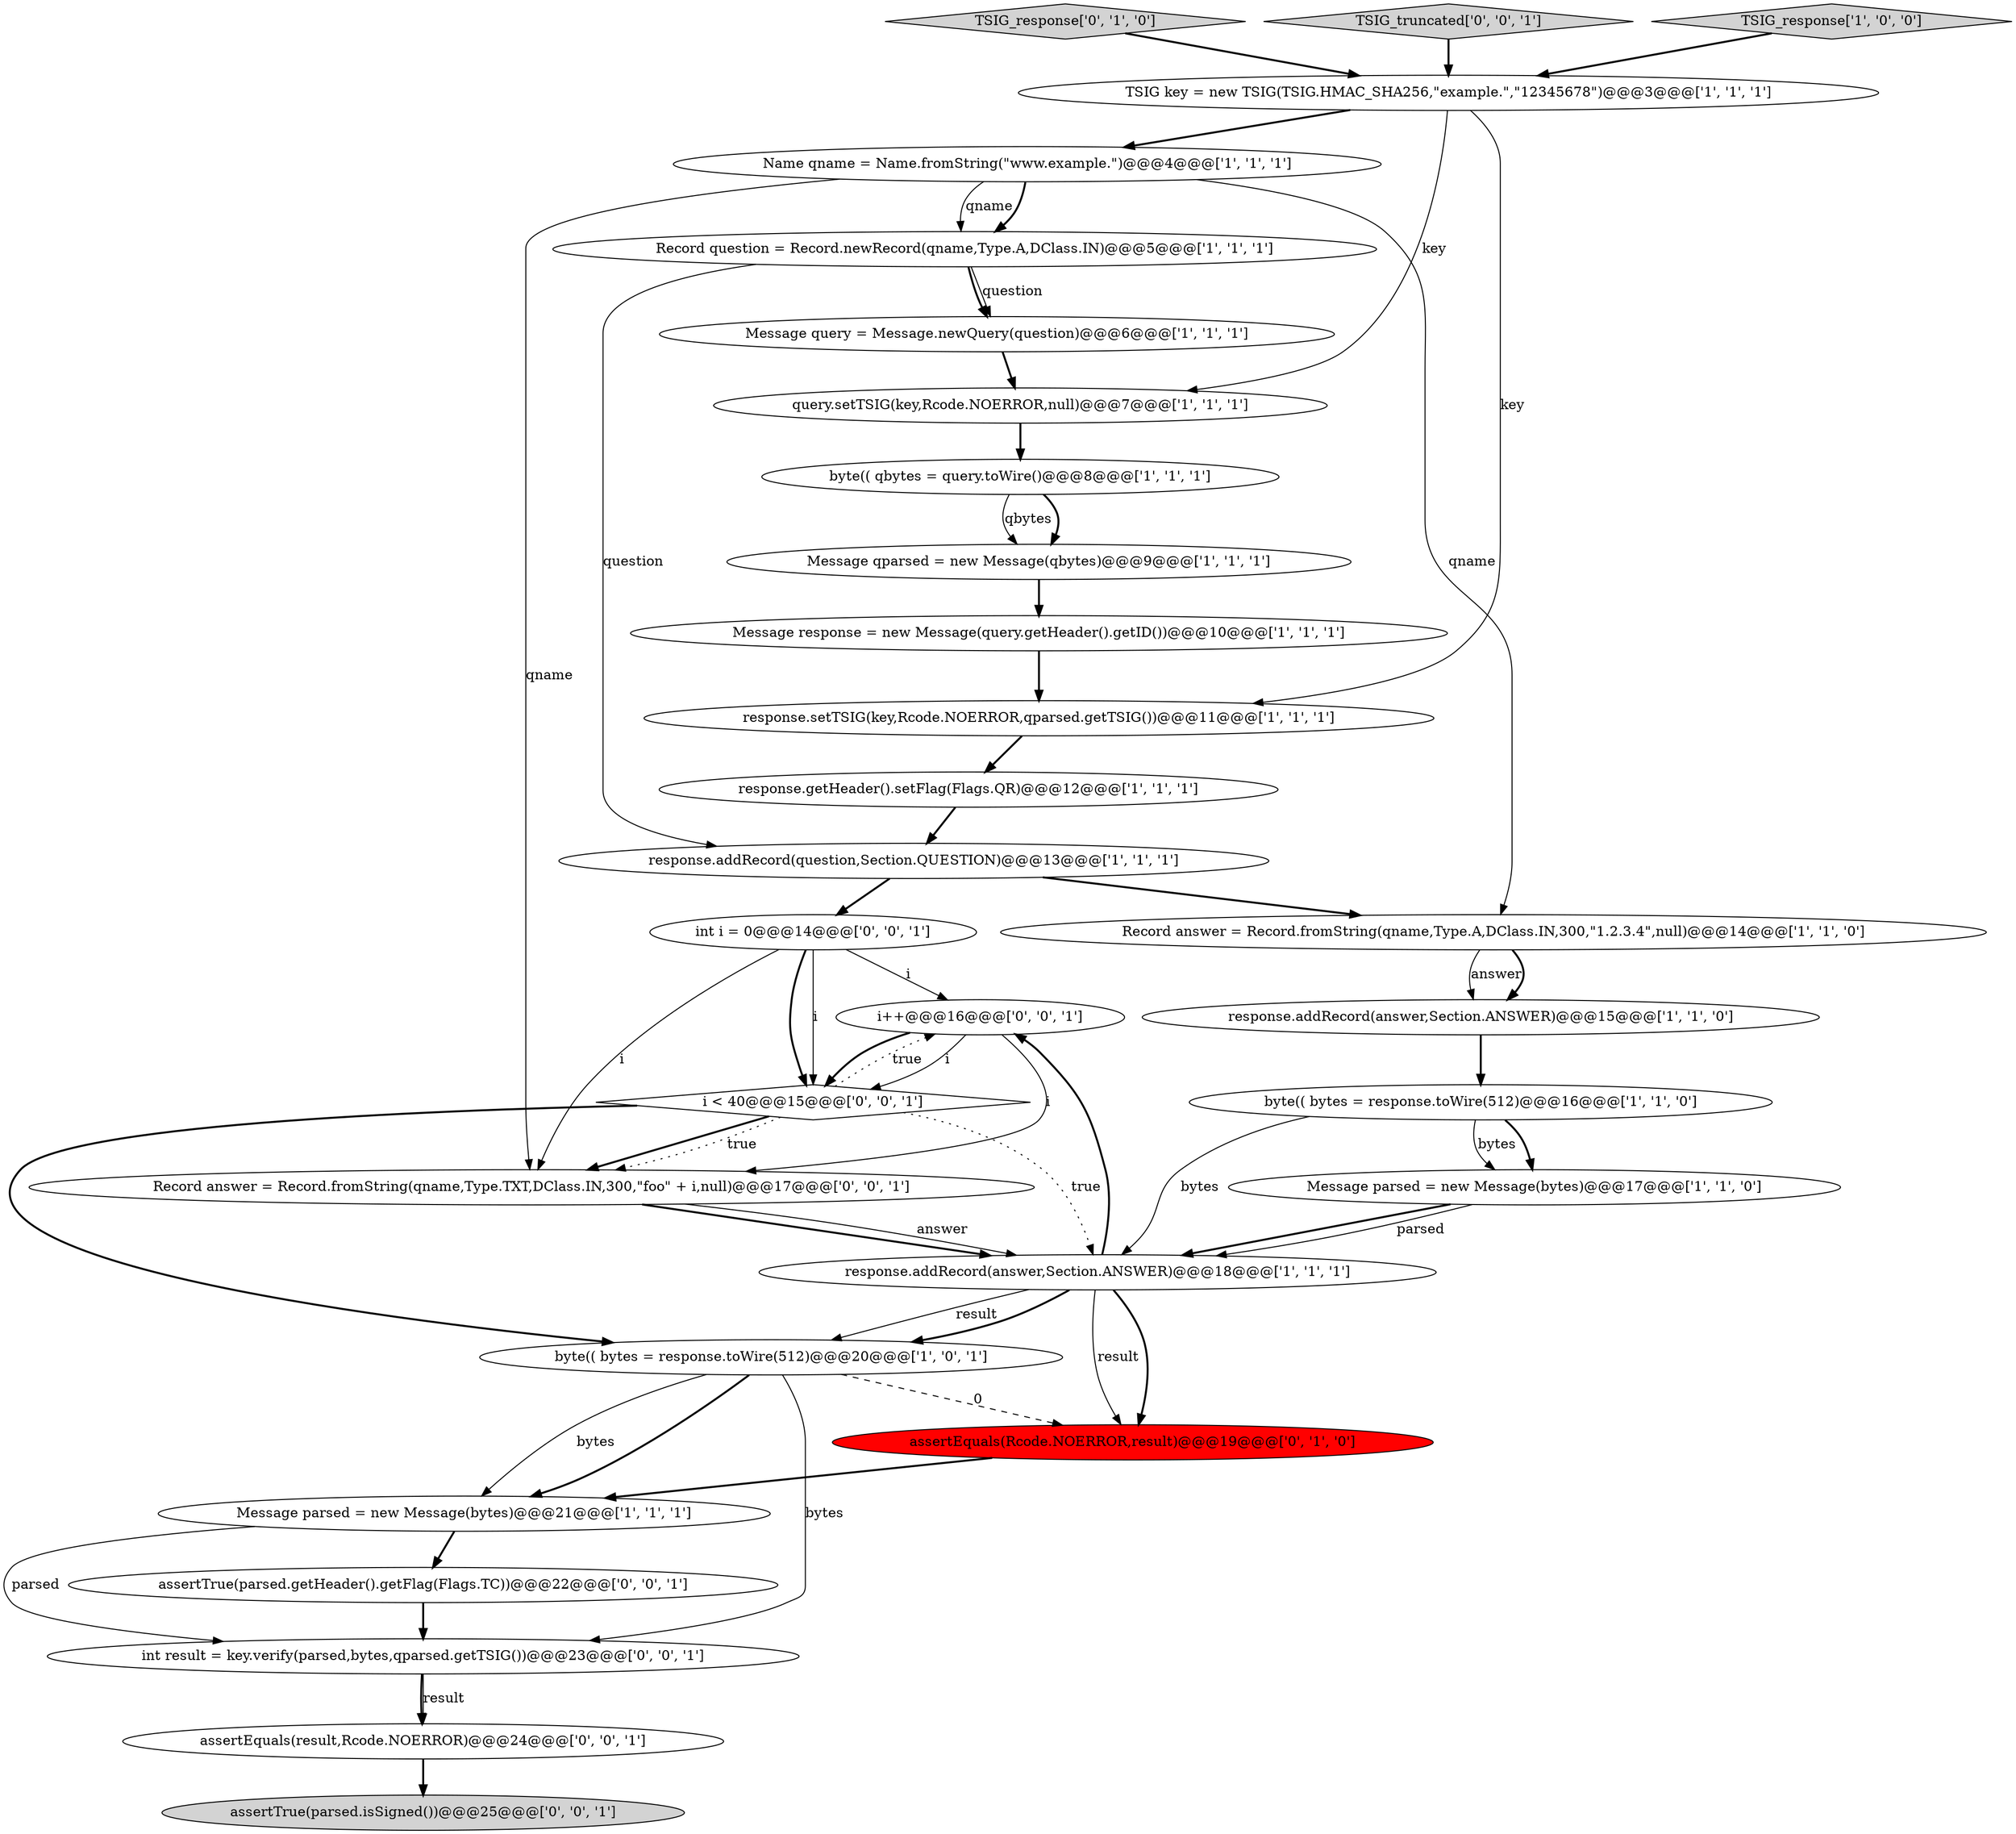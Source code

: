 digraph {
18 [style = filled, label = "response.addRecord(question,Section.QUESTION)@@@13@@@['1', '1', '1']", fillcolor = white, shape = ellipse image = "AAA0AAABBB1BBB"];
3 [style = filled, label = "Message qparsed = new Message(qbytes)@@@9@@@['1', '1', '1']", fillcolor = white, shape = ellipse image = "AAA0AAABBB1BBB"];
20 [style = filled, label = "TSIG_response['0', '1', '0']", fillcolor = lightgray, shape = diamond image = "AAA0AAABBB2BBB"];
24 [style = filled, label = "i++@@@16@@@['0', '0', '1']", fillcolor = white, shape = ellipse image = "AAA0AAABBB3BBB"];
10 [style = filled, label = "response.addRecord(answer,Section.ANSWER)@@@18@@@['1', '1', '1']", fillcolor = white, shape = ellipse image = "AAA0AAABBB1BBB"];
9 [style = filled, label = "Message query = Message.newQuery(question)@@@6@@@['1', '1', '1']", fillcolor = white, shape = ellipse image = "AAA0AAABBB1BBB"];
4 [style = filled, label = "response.addRecord(answer,Section.ANSWER)@@@15@@@['1', '1', '0']", fillcolor = white, shape = ellipse image = "AAA0AAABBB1BBB"];
2 [style = filled, label = "byte(( qbytes = query.toWire()@@@8@@@['1', '1', '1']", fillcolor = white, shape = ellipse image = "AAA0AAABBB1BBB"];
28 [style = filled, label = "int i = 0@@@14@@@['0', '0', '1']", fillcolor = white, shape = ellipse image = "AAA0AAABBB3BBB"];
0 [style = filled, label = "TSIG key = new TSIG(TSIG.HMAC_SHA256,\"example.\",\"12345678\")@@@3@@@['1', '1', '1']", fillcolor = white, shape = ellipse image = "AAA0AAABBB1BBB"];
8 [style = filled, label = "query.setTSIG(key,Rcode.NOERROR,null)@@@7@@@['1', '1', '1']", fillcolor = white, shape = ellipse image = "AAA0AAABBB1BBB"];
14 [style = filled, label = "Record question = Record.newRecord(qname,Type.A,DClass.IN)@@@5@@@['1', '1', '1']", fillcolor = white, shape = ellipse image = "AAA0AAABBB1BBB"];
1 [style = filled, label = "Name qname = Name.fromString(\"www.example.\")@@@4@@@['1', '1', '1']", fillcolor = white, shape = ellipse image = "AAA0AAABBB1BBB"];
6 [style = filled, label = "response.setTSIG(key,Rcode.NOERROR,qparsed.getTSIG())@@@11@@@['1', '1', '1']", fillcolor = white, shape = ellipse image = "AAA0AAABBB1BBB"];
13 [style = filled, label = "Message parsed = new Message(bytes)@@@21@@@['1', '1', '1']", fillcolor = white, shape = ellipse image = "AAA0AAABBB1BBB"];
27 [style = filled, label = "assertEquals(result,Rcode.NOERROR)@@@24@@@['0', '0', '1']", fillcolor = white, shape = ellipse image = "AAA0AAABBB3BBB"];
29 [style = filled, label = "TSIG_truncated['0', '0', '1']", fillcolor = lightgray, shape = diamond image = "AAA0AAABBB3BBB"];
5 [style = filled, label = "response.getHeader().setFlag(Flags.QR)@@@12@@@['1', '1', '1']", fillcolor = white, shape = ellipse image = "AAA0AAABBB1BBB"];
12 [style = filled, label = "byte(( bytes = response.toWire(512)@@@20@@@['1', '0', '1']", fillcolor = white, shape = ellipse image = "AAA0AAABBB1BBB"];
26 [style = filled, label = "Record answer = Record.fromString(qname,Type.TXT,DClass.IN,300,\"foo\" + i,null)@@@17@@@['0', '0', '1']", fillcolor = white, shape = ellipse image = "AAA0AAABBB3BBB"];
11 [style = filled, label = "Message response = new Message(query.getHeader().getID())@@@10@@@['1', '1', '1']", fillcolor = white, shape = ellipse image = "AAA0AAABBB1BBB"];
25 [style = filled, label = "assertTrue(parsed.isSigned())@@@25@@@['0', '0', '1']", fillcolor = lightgray, shape = ellipse image = "AAA0AAABBB3BBB"];
19 [style = filled, label = "assertEquals(Rcode.NOERROR,result)@@@19@@@['0', '1', '0']", fillcolor = red, shape = ellipse image = "AAA1AAABBB2BBB"];
7 [style = filled, label = "Record answer = Record.fromString(qname,Type.A,DClass.IN,300,\"1.2.3.4\",null)@@@14@@@['1', '1', '0']", fillcolor = white, shape = ellipse image = "AAA0AAABBB1BBB"];
23 [style = filled, label = "i < 40@@@15@@@['0', '0', '1']", fillcolor = white, shape = diamond image = "AAA0AAABBB3BBB"];
15 [style = filled, label = "byte(( bytes = response.toWire(512)@@@16@@@['1', '1', '0']", fillcolor = white, shape = ellipse image = "AAA0AAABBB1BBB"];
17 [style = filled, label = "Message parsed = new Message(bytes)@@@17@@@['1', '1', '0']", fillcolor = white, shape = ellipse image = "AAA0AAABBB1BBB"];
22 [style = filled, label = "assertTrue(parsed.getHeader().getFlag(Flags.TC))@@@22@@@['0', '0', '1']", fillcolor = white, shape = ellipse image = "AAA0AAABBB3BBB"];
21 [style = filled, label = "int result = key.verify(parsed,bytes,qparsed.getTSIG())@@@23@@@['0', '0', '1']", fillcolor = white, shape = ellipse image = "AAA0AAABBB3BBB"];
16 [style = filled, label = "TSIG_response['1', '0', '0']", fillcolor = lightgray, shape = diamond image = "AAA0AAABBB1BBB"];
17->10 [style = bold, label=""];
0->8 [style = solid, label="key"];
16->0 [style = bold, label=""];
28->26 [style = solid, label="i"];
10->12 [style = solid, label="result"];
26->10 [style = bold, label=""];
21->27 [style = bold, label=""];
10->24 [style = bold, label=""];
1->14 [style = solid, label="qname"];
10->19 [style = bold, label=""];
2->3 [style = bold, label=""];
11->6 [style = bold, label=""];
20->0 [style = bold, label=""];
4->15 [style = bold, label=""];
7->4 [style = solid, label="answer"];
29->0 [style = bold, label=""];
3->11 [style = bold, label=""];
23->26 [style = bold, label=""];
22->21 [style = bold, label=""];
28->24 [style = solid, label="i"];
24->26 [style = solid, label="i"];
5->18 [style = bold, label=""];
10->19 [style = solid, label="result"];
7->4 [style = bold, label=""];
9->8 [style = bold, label=""];
18->28 [style = bold, label=""];
15->10 [style = solid, label="bytes"];
14->18 [style = solid, label="question"];
12->13 [style = bold, label=""];
6->5 [style = bold, label=""];
15->17 [style = bold, label=""];
23->26 [style = dotted, label="true"];
2->3 [style = solid, label="qbytes"];
21->27 [style = solid, label="result"];
15->17 [style = solid, label="bytes"];
23->10 [style = dotted, label="true"];
19->13 [style = bold, label=""];
12->19 [style = dashed, label="0"];
8->2 [style = bold, label=""];
26->10 [style = solid, label="answer"];
10->12 [style = bold, label=""];
28->23 [style = bold, label=""];
0->1 [style = bold, label=""];
12->21 [style = solid, label="bytes"];
14->9 [style = solid, label="question"];
0->6 [style = solid, label="key"];
28->23 [style = solid, label="i"];
14->9 [style = bold, label=""];
1->14 [style = bold, label=""];
23->12 [style = bold, label=""];
13->22 [style = bold, label=""];
12->13 [style = solid, label="bytes"];
18->7 [style = bold, label=""];
27->25 [style = bold, label=""];
1->26 [style = solid, label="qname"];
1->7 [style = solid, label="qname"];
17->10 [style = solid, label="parsed"];
13->21 [style = solid, label="parsed"];
24->23 [style = solid, label="i"];
23->24 [style = dotted, label="true"];
24->23 [style = bold, label=""];
}
